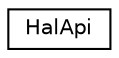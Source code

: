 digraph "Graphical Class Hierarchy"
{
 // LATEX_PDF_SIZE
  edge [fontname="Helvetica",fontsize="10",labelfontname="Helvetica",labelfontsize="10"];
  node [fontname="Helvetica",fontsize="10",shape=record];
  rankdir="LR";
  Node0 [label="HalApi",height=0.2,width=0.4,color="black", fillcolor="white", style="filled",URL="$classHalApi.html",tooltip=" "];
}
